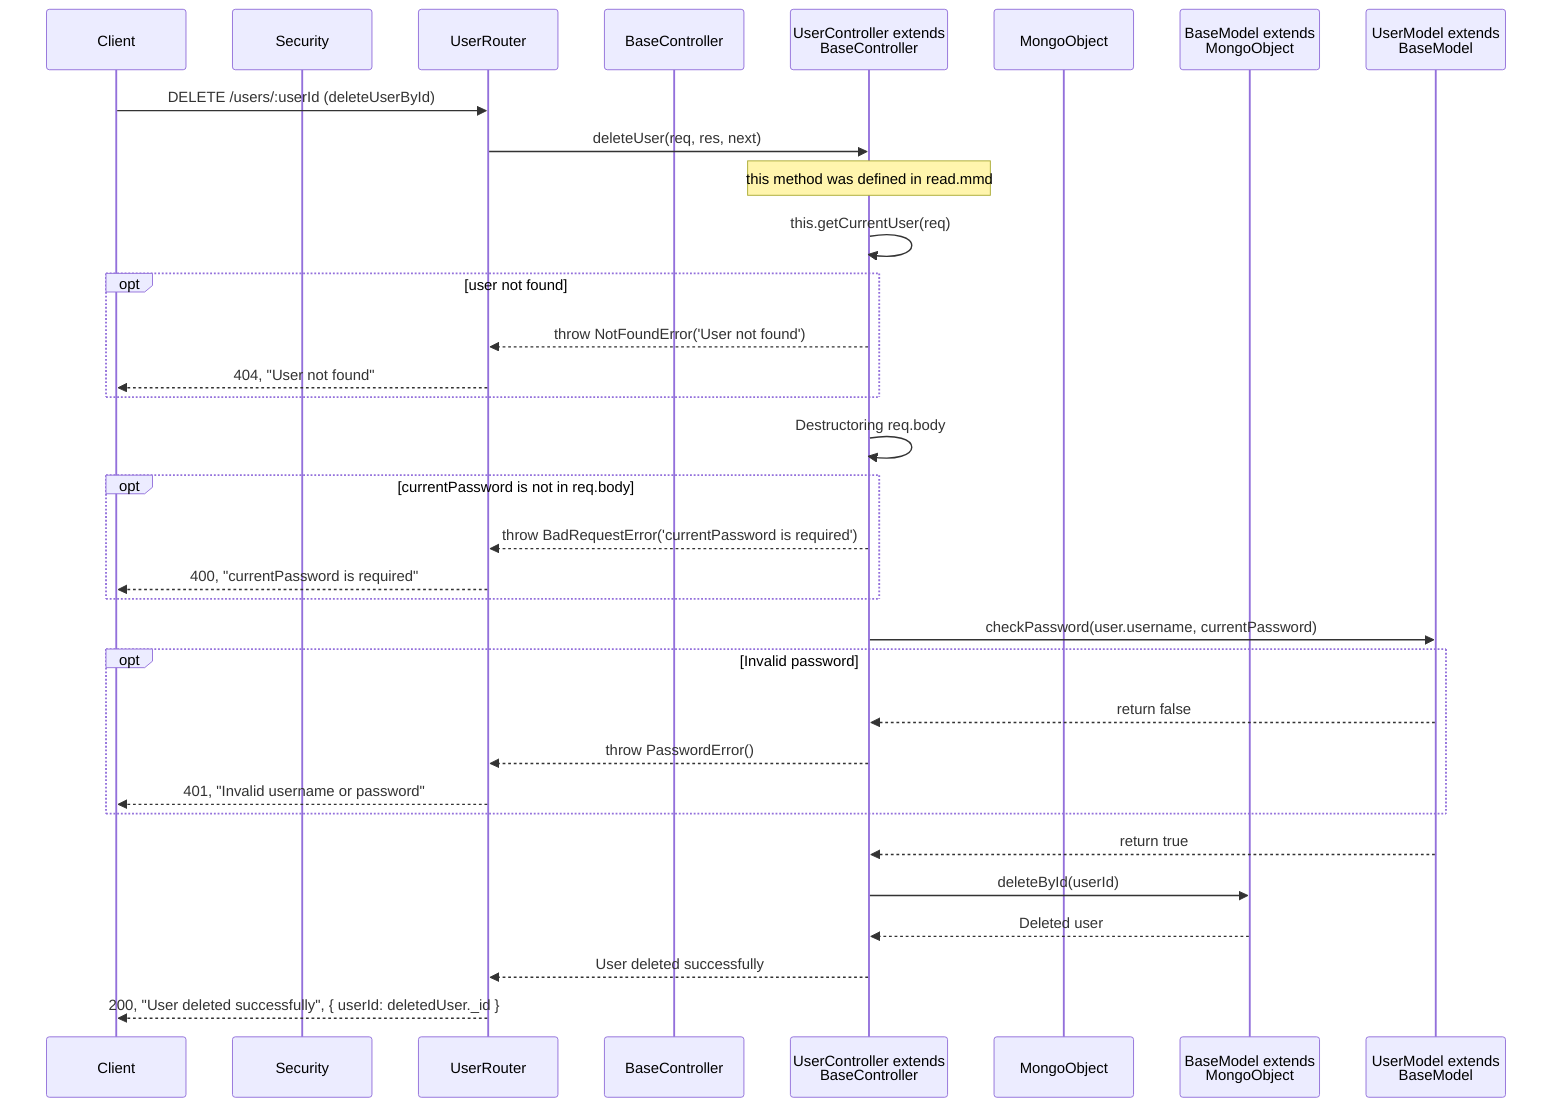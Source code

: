 sequenceDiagram
    participant Client
    participant Sec as Security
    participant UserRouter as UserRouter
    participant BaseCont as BaseController
    participant UserCont as UserController extends<br> BaseController
    participant MongoObject as MongoObject
    participant BaseModel as BaseModel extends<br> MongoObject
    participant Model as UserModel extends<br> BaseModel

    %% Delete User
    Client->>UserRouter: DELETE /users/:userId (deleteUserById)
    UserRouter->>UserCont: deleteUser(req, res, next)
    Note over UserCont: this method was defined in read.mmd
    UserCont->>UserCont: this.getCurrentUser(req)
    opt user not found
        UserCont-->>UserRouter: throw NotFoundError('User not found')
        UserRouter-->>Client: 404, "User not found"
    end
    UserCont->>UserCont: Destructoring req.body
    opt currentPassword is not in req.body
        UserCont-->>UserRouter: throw BadRequestError('currentPassword is required')
        UserRouter-->>Client: 400, "currentPassword is required"
    end
    UserCont->>Model: checkPassword(user.username, currentPassword)
    opt Invalid password
        Model-->>UserCont: return false
        UserCont-->>UserRouter: throw PasswordError()
        UserRouter-->>Client: 401, "Invalid username or password"
    end
    Model-->>UserCont: return true
    UserCont->>BaseModel: deleteById(userId)
    BaseModel-->>UserCont: Deleted user
    UserCont-->>UserRouter: User deleted successfully
    UserRouter-->>Client: 200, "User deleted successfully", { userId: deletedUser._id }